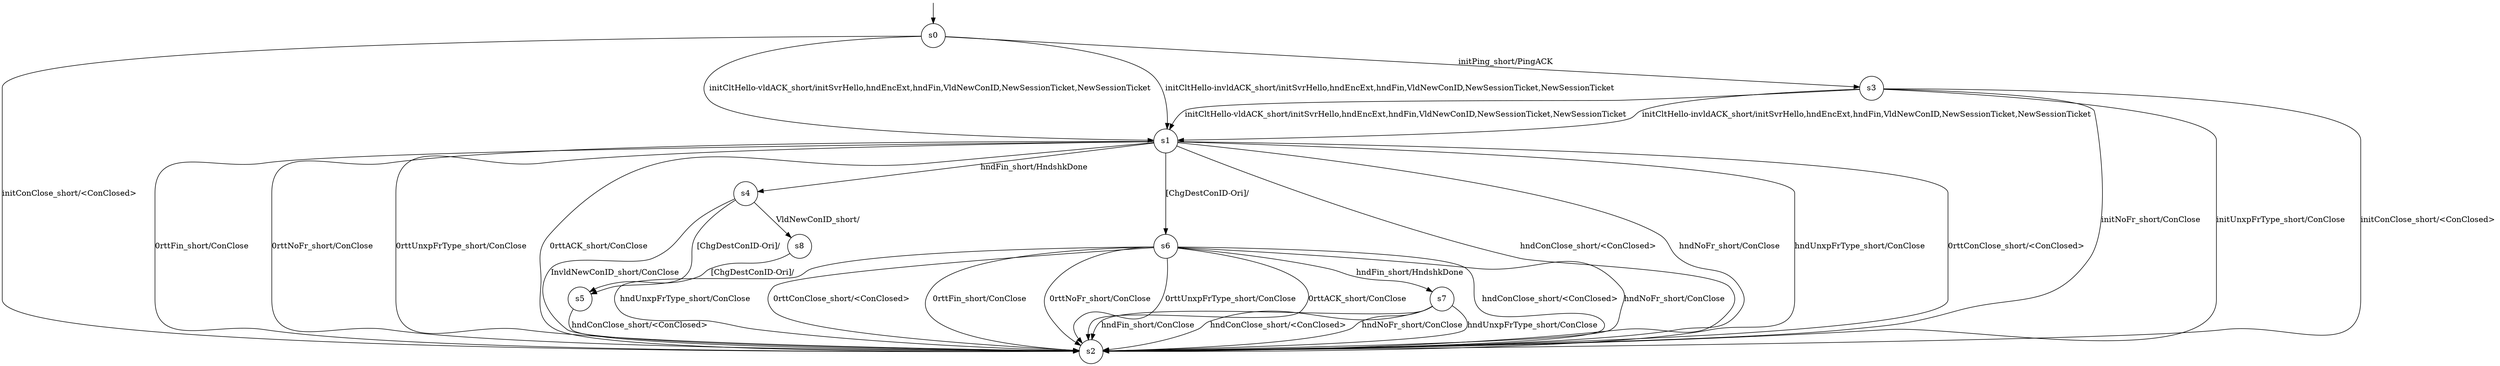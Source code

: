digraph g {

s0 [shape="circle" label="s0"];
s1 [shape="circle" label="s1"];
s2 [shape="circle" label="s2"];
s3 [shape="circle" label="s3"];
s4 [shape="circle" label="s4"];
s5 [shape="circle" label="s5"];
s6 [shape="circle" label="s6"];
s7 [shape="circle" label="s7"];
s8 [shape="circle" label="s8"];
s0 -> s3 [label="initPing_short/PingACK "];
s0 -> s2 [label="initConClose_short/<ConClosed> "];
s0 -> s1 [label="initCltHello-vldACK_short/initSvrHello,hndEncExt,hndFin,VldNewConID,NewSessionTicket,NewSessionTicket "];
s0 -> s1 [label="initCltHello-invldACK_short/initSvrHello,hndEncExt,hndFin,VldNewConID,NewSessionTicket,NewSessionTicket "];
s1 -> s4 [label="hndFin_short/HndshkDone "];
s1 -> s2 [label="hndConClose_short/<ConClosed> "];
s1 -> s2 [label="hndNoFr_short/ConClose "];
s1 -> s2 [label="hndUnxpFrType_short/ConClose "];
s1 -> s2 [label="0rttConClose_short/<ConClosed> "];
s1 -> s2 [label="0rttFin_short/ConClose "];
s1 -> s2 [label="0rttNoFr_short/ConClose "];
s1 -> s2 [label="0rttUnxpFrType_short/ConClose "];
s1 -> s2 [label="0rttACK_short/ConClose "];
s1 -> s6 [label="[ChgDestConID-Ori]/ "];
s3 -> s2 [label="initConClose_short/<ConClosed> "];
s3 -> s1 [label="initCltHello-vldACK_short/initSvrHello,hndEncExt,hndFin,VldNewConID,NewSessionTicket,NewSessionTicket "];
s3 -> s1 [label="initCltHello-invldACK_short/initSvrHello,hndEncExt,hndFin,VldNewConID,NewSessionTicket,NewSessionTicket "];
s3 -> s2 [label="initNoFr_short/ConClose "];
s3 -> s2 [label="initUnxpFrType_short/ConClose "];
s4 -> s8 [label="VldNewConID_short/ "];
s4 -> s2 [label="InvldNewConID_short/ConClose "];
s4 -> s5 [label="[ChgDestConID-Ori]/ "];
s5 -> s2 [label="hndConClose_short/<ConClosed> "];
s6 -> s7 [label="hndFin_short/HndshkDone "];
s6 -> s2 [label="hndConClose_short/<ConClosed> "];
s6 -> s2 [label="hndNoFr_short/ConClose "];
s6 -> s2 [label="hndUnxpFrType_short/ConClose "];
s6 -> s2 [label="0rttConClose_short/<ConClosed> "];
s6 -> s2 [label="0rttFin_short/ConClose "];
s6 -> s2 [label="0rttNoFr_short/ConClose "];
s6 -> s2 [label="0rttUnxpFrType_short/ConClose "];
s6 -> s2 [label="0rttACK_short/ConClose "];
s7 -> s2 [label="hndFin_short/ConClose "];
s7 -> s2 [label="hndConClose_short/<ConClosed> "];
s7 -> s2 [label="hndNoFr_short/ConClose "];
s7 -> s2 [label="hndUnxpFrType_short/ConClose "];
s8 -> s5 [label="[ChgDestConID-Ori]/ "];

__start0 [label="" shape="none" width="0" height="0"];
__start0 -> s0;

}
